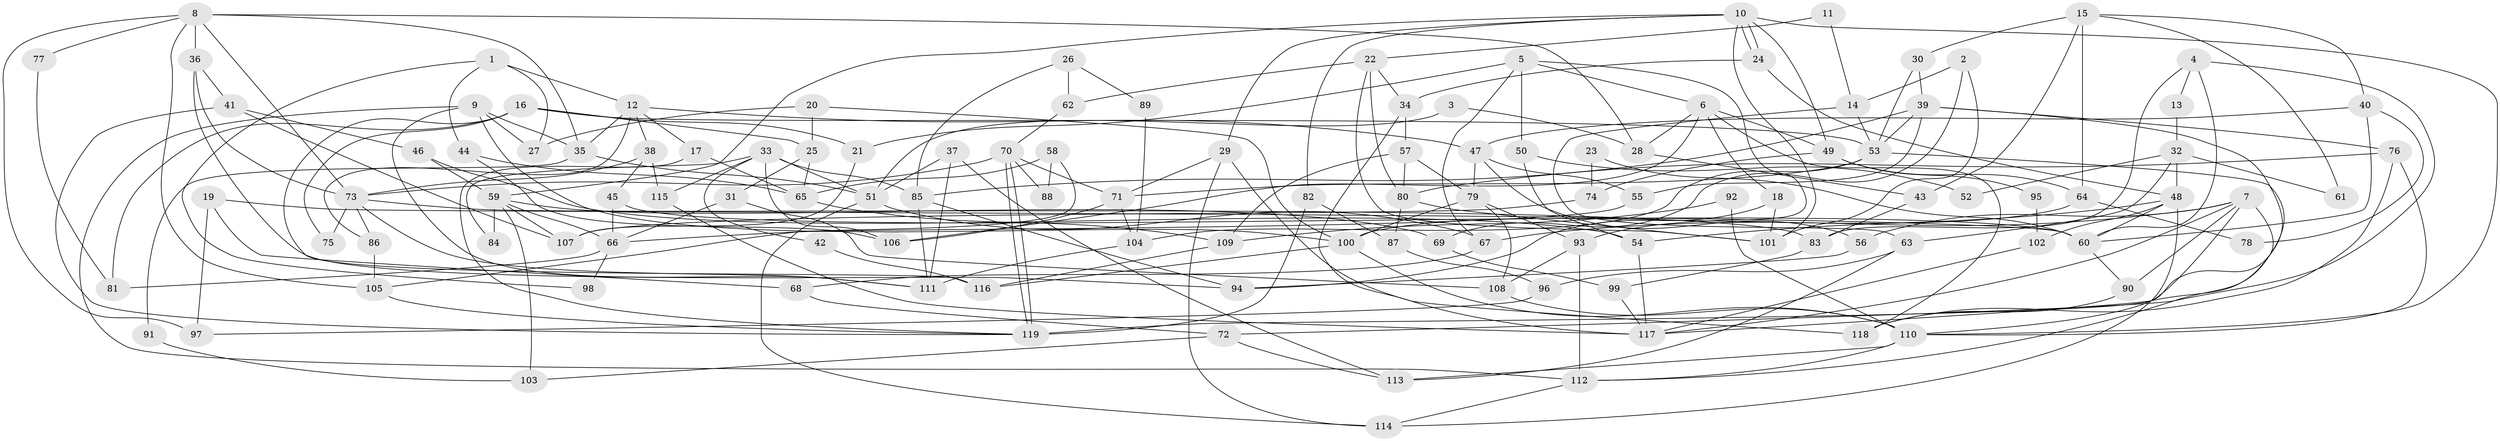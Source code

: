 // coarse degree distribution, {5: 0.19480519480519481, 3: 0.2077922077922078, 2: 0.1038961038961039, 4: 0.15584415584415584, 6: 0.1038961038961039, 8: 0.07792207792207792, 11: 0.03896103896103896, 9: 0.012987012987012988, 7: 0.09090909090909091, 10: 0.012987012987012988}
// Generated by graph-tools (version 1.1) at 2025/52/02/27/25 19:52:08]
// undirected, 119 vertices, 238 edges
graph export_dot {
graph [start="1"]
  node [color=gray90,style=filled];
  1;
  2;
  3;
  4;
  5;
  6;
  7;
  8;
  9;
  10;
  11;
  12;
  13;
  14;
  15;
  16;
  17;
  18;
  19;
  20;
  21;
  22;
  23;
  24;
  25;
  26;
  27;
  28;
  29;
  30;
  31;
  32;
  33;
  34;
  35;
  36;
  37;
  38;
  39;
  40;
  41;
  42;
  43;
  44;
  45;
  46;
  47;
  48;
  49;
  50;
  51;
  52;
  53;
  54;
  55;
  56;
  57;
  58;
  59;
  60;
  61;
  62;
  63;
  64;
  65;
  66;
  67;
  68;
  69;
  70;
  71;
  72;
  73;
  74;
  75;
  76;
  77;
  78;
  79;
  80;
  81;
  82;
  83;
  84;
  85;
  86;
  87;
  88;
  89;
  90;
  91;
  92;
  93;
  94;
  95;
  96;
  97;
  98;
  99;
  100;
  101;
  102;
  103;
  104;
  105;
  106;
  107;
  108;
  109;
  110;
  111;
  112;
  113;
  114;
  115;
  116;
  117;
  118;
  119;
  1 -- 12;
  1 -- 44;
  1 -- 27;
  1 -- 98;
  2 -- 69;
  2 -- 14;
  2 -- 101;
  3 -- 51;
  3 -- 28;
  4 -- 83;
  4 -- 60;
  4 -- 13;
  4 -- 72;
  5 -- 6;
  5 -- 67;
  5 -- 21;
  5 -- 50;
  5 -- 93;
  6 -- 106;
  6 -- 118;
  6 -- 18;
  6 -- 28;
  6 -- 49;
  7 -- 112;
  7 -- 117;
  7 -- 56;
  7 -- 67;
  7 -- 90;
  7 -- 110;
  8 -- 105;
  8 -- 35;
  8 -- 28;
  8 -- 36;
  8 -- 73;
  8 -- 77;
  8 -- 97;
  9 -- 111;
  9 -- 100;
  9 -- 27;
  9 -- 35;
  9 -- 112;
  10 -- 24;
  10 -- 24;
  10 -- 110;
  10 -- 29;
  10 -- 49;
  10 -- 59;
  10 -- 82;
  10 -- 101;
  11 -- 14;
  11 -- 22;
  12 -- 35;
  12 -- 47;
  12 -- 17;
  12 -- 38;
  12 -- 86;
  13 -- 32;
  14 -- 53;
  14 -- 63;
  15 -- 40;
  15 -- 30;
  15 -- 43;
  15 -- 61;
  15 -- 64;
  16 -- 116;
  16 -- 25;
  16 -- 21;
  16 -- 53;
  16 -- 75;
  16 -- 81;
  17 -- 119;
  17 -- 65;
  18 -- 101;
  18 -- 94;
  19 -- 68;
  19 -- 60;
  19 -- 97;
  20 -- 27;
  20 -- 100;
  20 -- 25;
  21 -- 107;
  22 -- 101;
  22 -- 80;
  22 -- 34;
  22 -- 62;
  23 -- 74;
  23 -- 60;
  24 -- 34;
  24 -- 48;
  25 -- 31;
  25 -- 65;
  26 -- 85;
  26 -- 62;
  26 -- 89;
  28 -- 43;
  29 -- 71;
  29 -- 114;
  29 -- 118;
  30 -- 53;
  30 -- 39;
  31 -- 108;
  31 -- 66;
  32 -- 63;
  32 -- 48;
  32 -- 52;
  32 -- 61;
  33 -- 115;
  33 -- 85;
  33 -- 42;
  33 -- 51;
  33 -- 84;
  33 -- 106;
  34 -- 57;
  34 -- 117;
  35 -- 51;
  35 -- 91;
  36 -- 73;
  36 -- 41;
  36 -- 94;
  37 -- 51;
  37 -- 111;
  37 -- 113;
  38 -- 73;
  38 -- 45;
  38 -- 115;
  39 -- 76;
  39 -- 53;
  39 -- 55;
  39 -- 85;
  39 -- 119;
  40 -- 60;
  40 -- 47;
  40 -- 78;
  41 -- 119;
  41 -- 46;
  41 -- 107;
  42 -- 116;
  43 -- 83;
  44 -- 65;
  44 -- 106;
  45 -- 66;
  45 -- 60;
  46 -- 59;
  46 -- 54;
  47 -- 79;
  47 -- 56;
  47 -- 55;
  48 -- 114;
  48 -- 54;
  48 -- 60;
  48 -- 102;
  49 -- 64;
  49 -- 74;
  49 -- 95;
  50 -- 54;
  50 -- 52;
  51 -- 114;
  51 -- 67;
  53 -- 117;
  53 -- 71;
  53 -- 104;
  54 -- 117;
  55 -- 66;
  56 -- 94;
  57 -- 79;
  57 -- 80;
  57 -- 109;
  58 -- 65;
  58 -- 105;
  58 -- 88;
  59 -- 107;
  59 -- 66;
  59 -- 69;
  59 -- 84;
  59 -- 103;
  60 -- 90;
  62 -- 70;
  63 -- 113;
  63 -- 96;
  64 -- 78;
  64 -- 100;
  65 -- 109;
  66 -- 81;
  66 -- 98;
  67 -- 68;
  68 -- 72;
  69 -- 99;
  70 -- 71;
  70 -- 119;
  70 -- 119;
  70 -- 73;
  70 -- 88;
  71 -- 104;
  71 -- 106;
  72 -- 113;
  72 -- 103;
  73 -- 75;
  73 -- 83;
  73 -- 86;
  73 -- 111;
  74 -- 107;
  76 -- 110;
  76 -- 118;
  76 -- 80;
  77 -- 81;
  79 -- 93;
  79 -- 100;
  79 -- 108;
  80 -- 101;
  80 -- 87;
  82 -- 119;
  82 -- 87;
  83 -- 99;
  85 -- 94;
  85 -- 111;
  86 -- 105;
  87 -- 96;
  89 -- 104;
  90 -- 118;
  91 -- 103;
  92 -- 110;
  92 -- 109;
  93 -- 112;
  93 -- 108;
  95 -- 102;
  96 -- 97;
  99 -- 117;
  100 -- 110;
  100 -- 116;
  102 -- 117;
  104 -- 111;
  105 -- 119;
  108 -- 110;
  109 -- 116;
  110 -- 112;
  110 -- 113;
  112 -- 114;
  115 -- 117;
}
